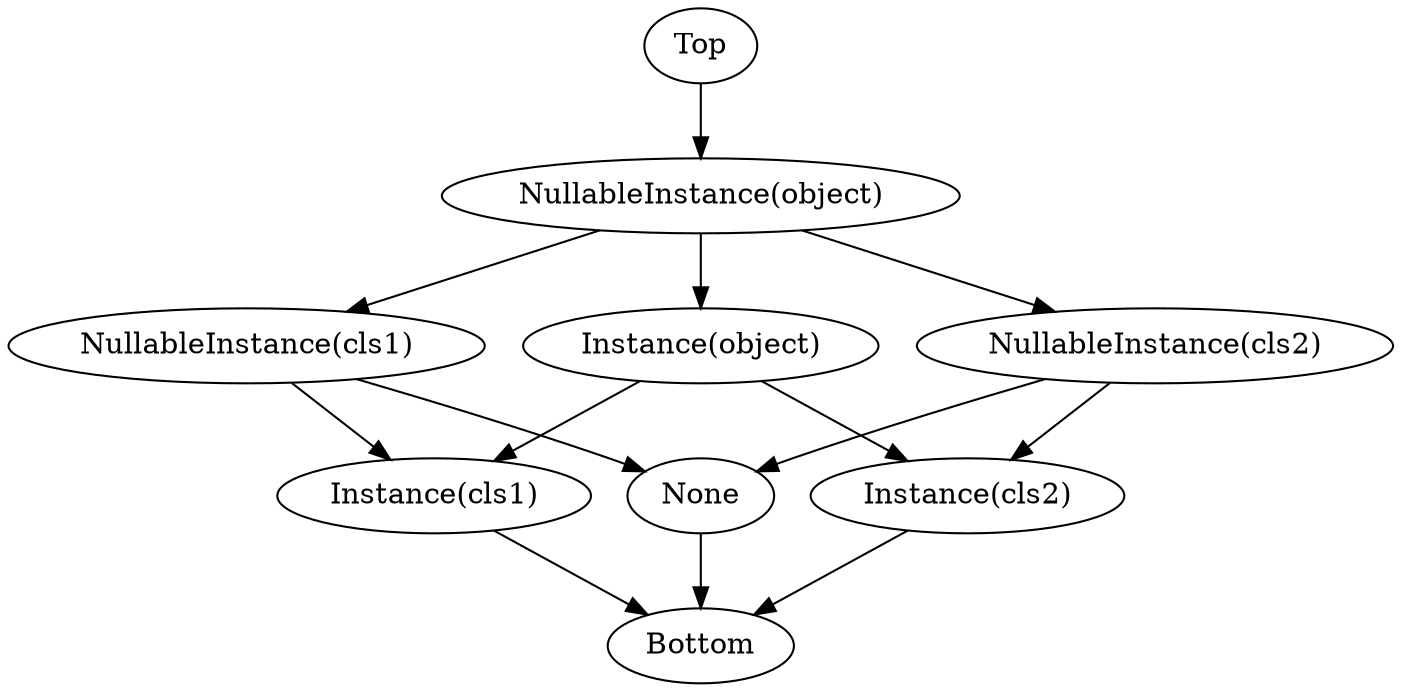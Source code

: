 digraph lattice2 {
    Top -> "NullableInstance(object)" -> "Instance(object)" -> "Instance(cls1)" -> Bottom;
    "NullableInstance(object)" -> "NullableInstance(cls1)" -> None -> Bottom;
    "NullableInstance(cls1)" -> "Instance(cls1)";

    "Instance(object)" -> "Instance(cls2)" -> Bottom;
    "NullableInstance(object)" -> "NullableInstance(cls2)" -> "Instance(cls2)";
    "NullableInstance(cls2)" -> None;
}
